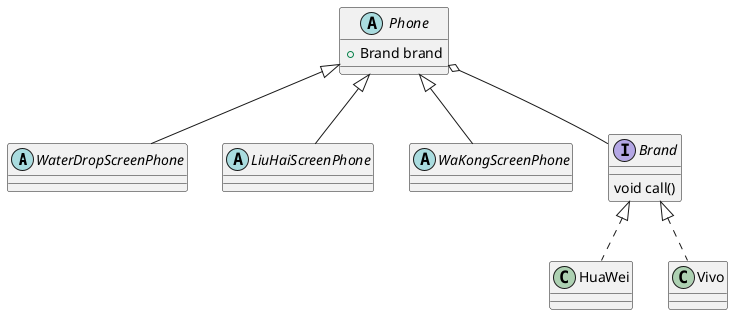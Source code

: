 @startuml

abstract WaterDropScreenPhone
abstract LiuHaiScreenPhone
abstract WaKongScreenPhone
abstract Phone{
    +Brand brand
}
interface Brand{
    void call()
}

class HuaWei
class Vivo

Phone o-- Brand
Phone <|-- WaterDropScreenPhone
Phone <|-- LiuHaiScreenPhone
Phone <|-- WaKongScreenPhone

Brand <|.. HuaWei
Brand <|.. Vivo

'LiuHaiScreenPhone <|-- HuaWei
'LiuHaiScreenPhone <|-- Vivo

@enduml